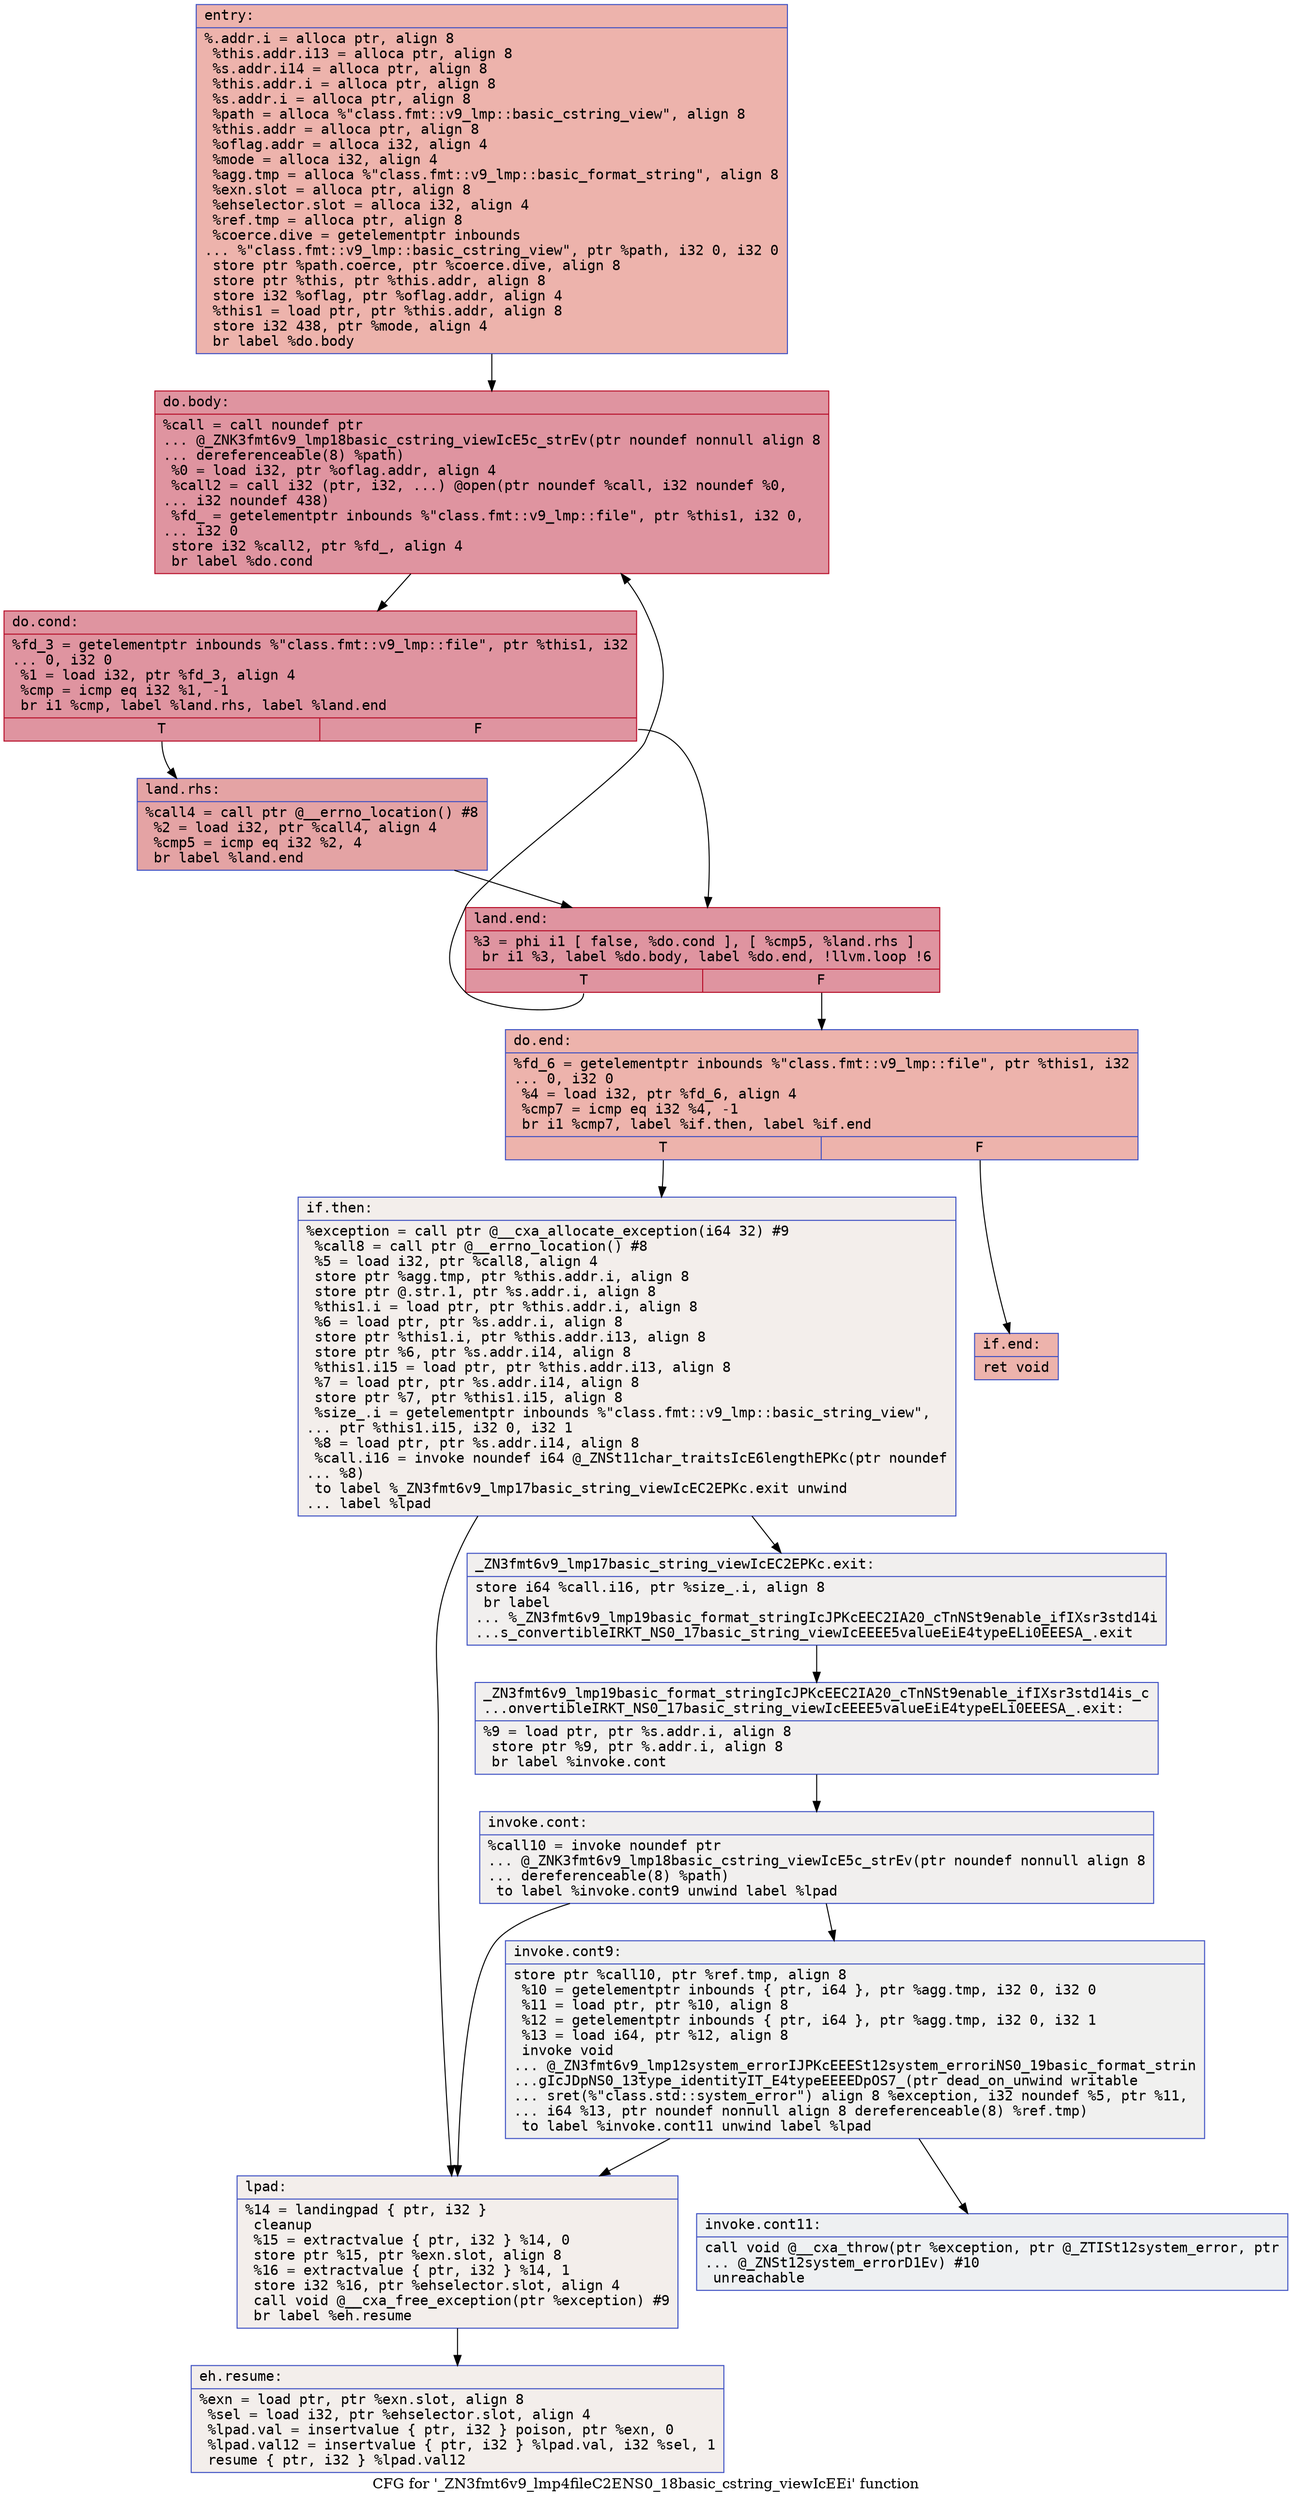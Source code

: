 digraph "CFG for '_ZN3fmt6v9_lmp4fileC2ENS0_18basic_cstring_viewIcEEi' function" {
	label="CFG for '_ZN3fmt6v9_lmp4fileC2ENS0_18basic_cstring_viewIcEEi' function";

	Node0x55957a489dc0 [shape=record,color="#3d50c3ff", style=filled, fillcolor="#d6524470" fontname="Courier",label="{entry:\l|  %.addr.i = alloca ptr, align 8\l  %this.addr.i13 = alloca ptr, align 8\l  %s.addr.i14 = alloca ptr, align 8\l  %this.addr.i = alloca ptr, align 8\l  %s.addr.i = alloca ptr, align 8\l  %path = alloca %\"class.fmt::v9_lmp::basic_cstring_view\", align 8\l  %this.addr = alloca ptr, align 8\l  %oflag.addr = alloca i32, align 4\l  %mode = alloca i32, align 4\l  %agg.tmp = alloca %\"class.fmt::v9_lmp::basic_format_string\", align 8\l  %exn.slot = alloca ptr, align 8\l  %ehselector.slot = alloca i32, align 4\l  %ref.tmp = alloca ptr, align 8\l  %coerce.dive = getelementptr inbounds\l... %\"class.fmt::v9_lmp::basic_cstring_view\", ptr %path, i32 0, i32 0\l  store ptr %path.coerce, ptr %coerce.dive, align 8\l  store ptr %this, ptr %this.addr, align 8\l  store i32 %oflag, ptr %oflag.addr, align 4\l  %this1 = load ptr, ptr %this.addr, align 8\l  store i32 438, ptr %mode, align 4\l  br label %do.body\l}"];
	Node0x55957a489dc0 -> Node0x55957a48abe0[tooltip="entry -> do.body\nProbability 100.00%" ];
	Node0x55957a48abe0 [shape=record,color="#b70d28ff", style=filled, fillcolor="#b70d2870" fontname="Courier",label="{do.body:\l|  %call = call noundef ptr\l... @_ZNK3fmt6v9_lmp18basic_cstring_viewIcE5c_strEv(ptr noundef nonnull align 8\l... dereferenceable(8) %path)\l  %0 = load i32, ptr %oflag.addr, align 4\l  %call2 = call i32 (ptr, i32, ...) @open(ptr noundef %call, i32 noundef %0,\l... i32 noundef 438)\l  %fd_ = getelementptr inbounds %\"class.fmt::v9_lmp::file\", ptr %this1, i32 0,\l... i32 0\l  store i32 %call2, ptr %fd_, align 4\l  br label %do.cond\l}"];
	Node0x55957a48abe0 -> Node0x55957a48b0c0[tooltip="do.body -> do.cond\nProbability 100.00%" ];
	Node0x55957a48b0c0 [shape=record,color="#b70d28ff", style=filled, fillcolor="#b70d2870" fontname="Courier",label="{do.cond:\l|  %fd_3 = getelementptr inbounds %\"class.fmt::v9_lmp::file\", ptr %this1, i32\l... 0, i32 0\l  %1 = load i32, ptr %fd_3, align 4\l  %cmp = icmp eq i32 %1, -1\l  br i1 %cmp, label %land.rhs, label %land.end\l|{<s0>T|<s1>F}}"];
	Node0x55957a48b0c0:s0 -> Node0x55957a48a490[tooltip="do.cond -> land.rhs\nProbability 37.50%" ];
	Node0x55957a48b0c0:s1 -> Node0x55957a48b5d0[tooltip="do.cond -> land.end\nProbability 62.50%" ];
	Node0x55957a48a490 [shape=record,color="#3d50c3ff", style=filled, fillcolor="#c32e3170" fontname="Courier",label="{land.rhs:\l|  %call4 = call ptr @__errno_location() #8\l  %2 = load i32, ptr %call4, align 4\l  %cmp5 = icmp eq i32 %2, 4\l  br label %land.end\l}"];
	Node0x55957a48a490 -> Node0x55957a48b5d0[tooltip="land.rhs -> land.end\nProbability 100.00%" ];
	Node0x55957a48b5d0 [shape=record,color="#b70d28ff", style=filled, fillcolor="#b70d2870" fontname="Courier",label="{land.end:\l|  %3 = phi i1 [ false, %do.cond ], [ %cmp5, %land.rhs ]\l  br i1 %3, label %do.body, label %do.end, !llvm.loop !6\l|{<s0>T|<s1>F}}"];
	Node0x55957a48b5d0:s0 -> Node0x55957a48abe0[tooltip="land.end -> do.body\nProbability 96.88%" ];
	Node0x55957a48b5d0:s1 -> Node0x55957a48b9f0[tooltip="land.end -> do.end\nProbability 3.12%" ];
	Node0x55957a48b9f0 [shape=record,color="#3d50c3ff", style=filled, fillcolor="#d6524470" fontname="Courier",label="{do.end:\l|  %fd_6 = getelementptr inbounds %\"class.fmt::v9_lmp::file\", ptr %this1, i32\l... 0, i32 0\l  %4 = load i32, ptr %fd_6, align 4\l  %cmp7 = icmp eq i32 %4, -1\l  br i1 %cmp7, label %if.then, label %if.end\l|{<s0>T|<s1>F}}"];
	Node0x55957a48b9f0:s0 -> Node0x55957a48be10[tooltip="do.end -> if.then\nProbability 0.00%" ];
	Node0x55957a48b9f0:s1 -> Node0x55957a48be80[tooltip="do.end -> if.end\nProbability 100.00%" ];
	Node0x55957a48be10 [shape=record,color="#3d50c3ff", style=filled, fillcolor="#e5d8d170" fontname="Courier",label="{if.then:\l|  %exception = call ptr @__cxa_allocate_exception(i64 32) #9\l  %call8 = call ptr @__errno_location() #8\l  %5 = load i32, ptr %call8, align 4\l  store ptr %agg.tmp, ptr %this.addr.i, align 8\l  store ptr @.str.1, ptr %s.addr.i, align 8\l  %this1.i = load ptr, ptr %this.addr.i, align 8\l  %6 = load ptr, ptr %s.addr.i, align 8\l  store ptr %this1.i, ptr %this.addr.i13, align 8\l  store ptr %6, ptr %s.addr.i14, align 8\l  %this1.i15 = load ptr, ptr %this.addr.i13, align 8\l  %7 = load ptr, ptr %s.addr.i14, align 8\l  store ptr %7, ptr %this1.i15, align 8\l  %size_.i = getelementptr inbounds %\"class.fmt::v9_lmp::basic_string_view\",\l... ptr %this1.i15, i32 0, i32 1\l  %8 = load ptr, ptr %s.addr.i14, align 8\l  %call.i16 = invoke noundef i64 @_ZNSt11char_traitsIcE6lengthEPKc(ptr noundef\l... %8)\l          to label %_ZN3fmt6v9_lmp17basic_string_viewIcEC2EPKc.exit unwind\l... label %lpad\l}"];
	Node0x55957a48be10 -> Node0x55957a48c970[tooltip="if.then -> _ZN3fmt6v9_lmp17basic_string_viewIcEC2EPKc.exit\nProbability 50.00%" ];
	Node0x55957a48be10 -> Node0x55957a48ca50[tooltip="if.then -> lpad\nProbability 50.00%" ];
	Node0x55957a48c970 [shape=record,color="#3d50c3ff", style=filled, fillcolor="#e0dbd870" fontname="Courier",label="{_ZN3fmt6v9_lmp17basic_string_viewIcEC2EPKc.exit:\l|  store i64 %call.i16, ptr %size_.i, align 8\l  br label\l... %_ZN3fmt6v9_lmp19basic_format_stringIcJPKcEEC2IA20_cTnNSt9enable_ifIXsr3std14i\l...s_convertibleIRKT_NS0_17basic_string_viewIcEEEE5valueEiE4typeELi0EEESA_.exit\l}"];
	Node0x55957a48c970 -> Node0x55957a48cd50[tooltip="_ZN3fmt6v9_lmp17basic_string_viewIcEC2EPKc.exit -> _ZN3fmt6v9_lmp19basic_format_stringIcJPKcEEC2IA20_cTnNSt9enable_ifIXsr3std14is_convertibleIRKT_NS0_17basic_string_viewIcEEEE5valueEiE4typeELi0EEESA_.exit\nProbability 100.00%" ];
	Node0x55957a48cd50 [shape=record,color="#3d50c3ff", style=filled, fillcolor="#e0dbd870" fontname="Courier",label="{_ZN3fmt6v9_lmp19basic_format_stringIcJPKcEEC2IA20_cTnNSt9enable_ifIXsr3std14is_c\l...onvertibleIRKT_NS0_17basic_string_viewIcEEEE5valueEiE4typeELi0EEESA_.exit:\l|  %9 = load ptr, ptr %s.addr.i, align 8\l  store ptr %9, ptr %.addr.i, align 8\l  br label %invoke.cont\l}"];
	Node0x55957a48cd50 -> Node0x55957a48d150[tooltip="_ZN3fmt6v9_lmp19basic_format_stringIcJPKcEEC2IA20_cTnNSt9enable_ifIXsr3std14is_convertibleIRKT_NS0_17basic_string_viewIcEEEE5valueEiE4typeELi0EEESA_.exit -> invoke.cont\nProbability 100.00%" ];
	Node0x55957a48d150 [shape=record,color="#3d50c3ff", style=filled, fillcolor="#e0dbd870" fontname="Courier",label="{invoke.cont:\l|  %call10 = invoke noundef ptr\l... @_ZNK3fmt6v9_lmp18basic_cstring_viewIcE5c_strEv(ptr noundef nonnull align 8\l... dereferenceable(8) %path)\l          to label %invoke.cont9 unwind label %lpad\l}"];
	Node0x55957a48d150 -> Node0x55957a48d210[tooltip="invoke.cont -> invoke.cont9\nProbability 50.00%" ];
	Node0x55957a48d150 -> Node0x55957a48ca50[tooltip="invoke.cont -> lpad\nProbability 50.00%" ];
	Node0x55957a48d210 [shape=record,color="#3d50c3ff", style=filled, fillcolor="#dedcdb70" fontname="Courier",label="{invoke.cont9:\l|  store ptr %call10, ptr %ref.tmp, align 8\l  %10 = getelementptr inbounds \{ ptr, i64 \}, ptr %agg.tmp, i32 0, i32 0\l  %11 = load ptr, ptr %10, align 8\l  %12 = getelementptr inbounds \{ ptr, i64 \}, ptr %agg.tmp, i32 0, i32 1\l  %13 = load i64, ptr %12, align 8\l  invoke void\l... @_ZN3fmt6v9_lmp12system_errorIJPKcEEESt12system_erroriNS0_19basic_format_strin\l...gIcJDpNS0_13type_identityIT_E4typeEEEEDpOS7_(ptr dead_on_unwind writable\l... sret(%\"class.std::system_error\") align 8 %exception, i32 noundef %5, ptr %11,\l... i64 %13, ptr noundef nonnull align 8 dereferenceable(8) %ref.tmp)\l          to label %invoke.cont11 unwind label %lpad\l}"];
	Node0x55957a48d210 -> Node0x55957a48d770[tooltip="invoke.cont9 -> invoke.cont11\nProbability 50.00%" ];
	Node0x55957a48d210 -> Node0x55957a48ca50[tooltip="invoke.cont9 -> lpad\nProbability 50.00%" ];
	Node0x55957a48d770 [shape=record,color="#3d50c3ff", style=filled, fillcolor="#d9dce170" fontname="Courier",label="{invoke.cont11:\l|  call void @__cxa_throw(ptr %exception, ptr @_ZTISt12system_error, ptr\l... @_ZNSt12system_errorD1Ev) #10\l  unreachable\l}"];
	Node0x55957a48ca50 [shape=record,color="#3d50c3ff", style=filled, fillcolor="#e5d8d170" fontname="Courier",label="{lpad:\l|  %14 = landingpad \{ ptr, i32 \}\l          cleanup\l  %15 = extractvalue \{ ptr, i32 \} %14, 0\l  store ptr %15, ptr %exn.slot, align 8\l  %16 = extractvalue \{ ptr, i32 \} %14, 1\l  store i32 %16, ptr %ehselector.slot, align 4\l  call void @__cxa_free_exception(ptr %exception) #9\l  br label %eh.resume\l}"];
	Node0x55957a48ca50 -> Node0x55957a48dec0[tooltip="lpad -> eh.resume\nProbability 100.00%" ];
	Node0x55957a48be80 [shape=record,color="#3d50c3ff", style=filled, fillcolor="#d6524470" fontname="Courier",label="{if.end:\l|  ret void\l}"];
	Node0x55957a48dec0 [shape=record,color="#3d50c3ff", style=filled, fillcolor="#e5d8d170" fontname="Courier",label="{eh.resume:\l|  %exn = load ptr, ptr %exn.slot, align 8\l  %sel = load i32, ptr %ehselector.slot, align 4\l  %lpad.val = insertvalue \{ ptr, i32 \} poison, ptr %exn, 0\l  %lpad.val12 = insertvalue \{ ptr, i32 \} %lpad.val, i32 %sel, 1\l  resume \{ ptr, i32 \} %lpad.val12\l}"];
}

